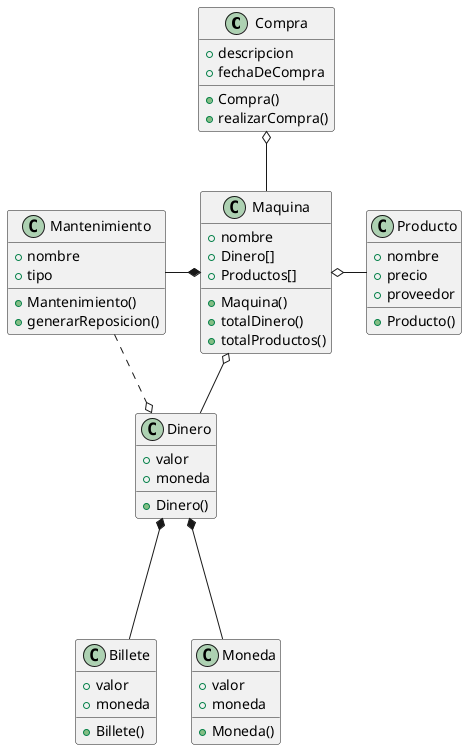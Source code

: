 @startuml modelo-de-dominio
class Compra {
    + descripcion
    + fechaDeCompra

    + Compra()
    + realizarCompra()
}

class Maquina {
    + nombre
    + Dinero[]
    + Productos[]

    + Maquina()
    + totalDinero()
    + totalProductos()

}

class Billete {
    + valor
    + moneda

    + Billete()
}

class Moneda {
    + valor
    + moneda

    + Moneda()
}

class Producto {
    + nombre
    + precio
    + proveedor

    + Producto()
}

class Dinero {
    + valor
    + moneda

    + Dinero()
}

class Mantenimiento {
    + nombre
    + tipo

    + Mantenimiento()
    + generarReposicion()
}

Maquina -u-o Compra
Maquina *--l Mantenimiento
Maquina o-- Dinero
Maquina o---r Producto

Dinero *--- Billete
Dinero *--- Moneda
Mantenimiento ...r.o Dinero

@enduml